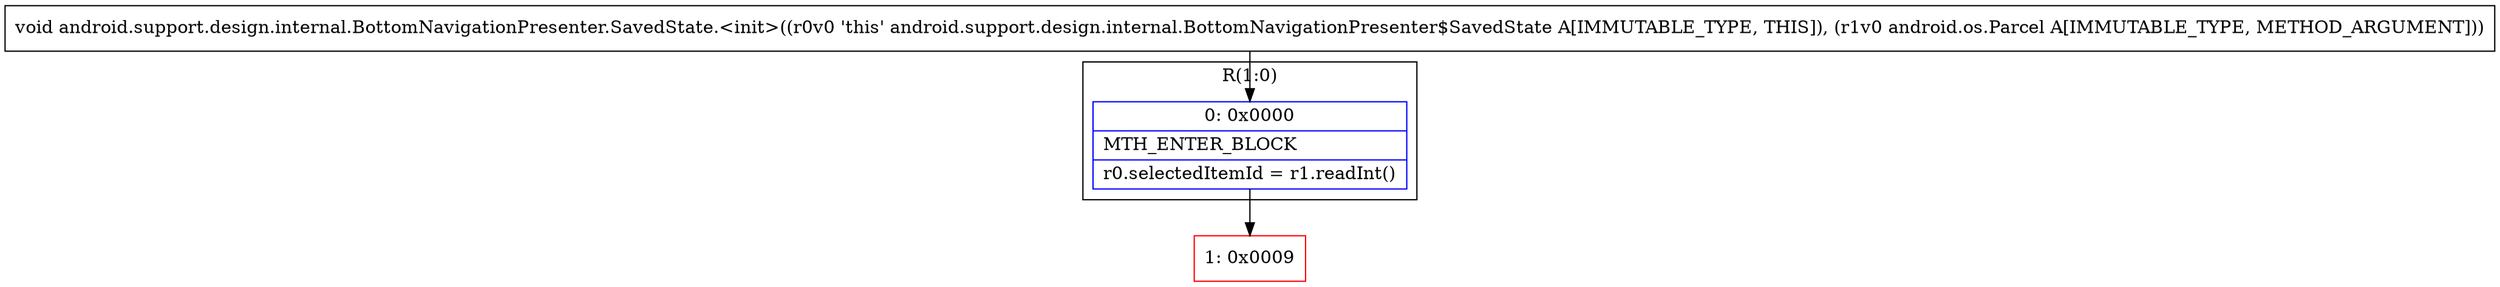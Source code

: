 digraph "CFG forandroid.support.design.internal.BottomNavigationPresenter.SavedState.\<init\>(Landroid\/os\/Parcel;)V" {
subgraph cluster_Region_962252899 {
label = "R(1:0)";
node [shape=record,color=blue];
Node_0 [shape=record,label="{0\:\ 0x0000|MTH_ENTER_BLOCK\l|r0.selectedItemId = r1.readInt()\l}"];
}
Node_1 [shape=record,color=red,label="{1\:\ 0x0009}"];
MethodNode[shape=record,label="{void android.support.design.internal.BottomNavigationPresenter.SavedState.\<init\>((r0v0 'this' android.support.design.internal.BottomNavigationPresenter$SavedState A[IMMUTABLE_TYPE, THIS]), (r1v0 android.os.Parcel A[IMMUTABLE_TYPE, METHOD_ARGUMENT])) }"];
MethodNode -> Node_0;
Node_0 -> Node_1;
}

